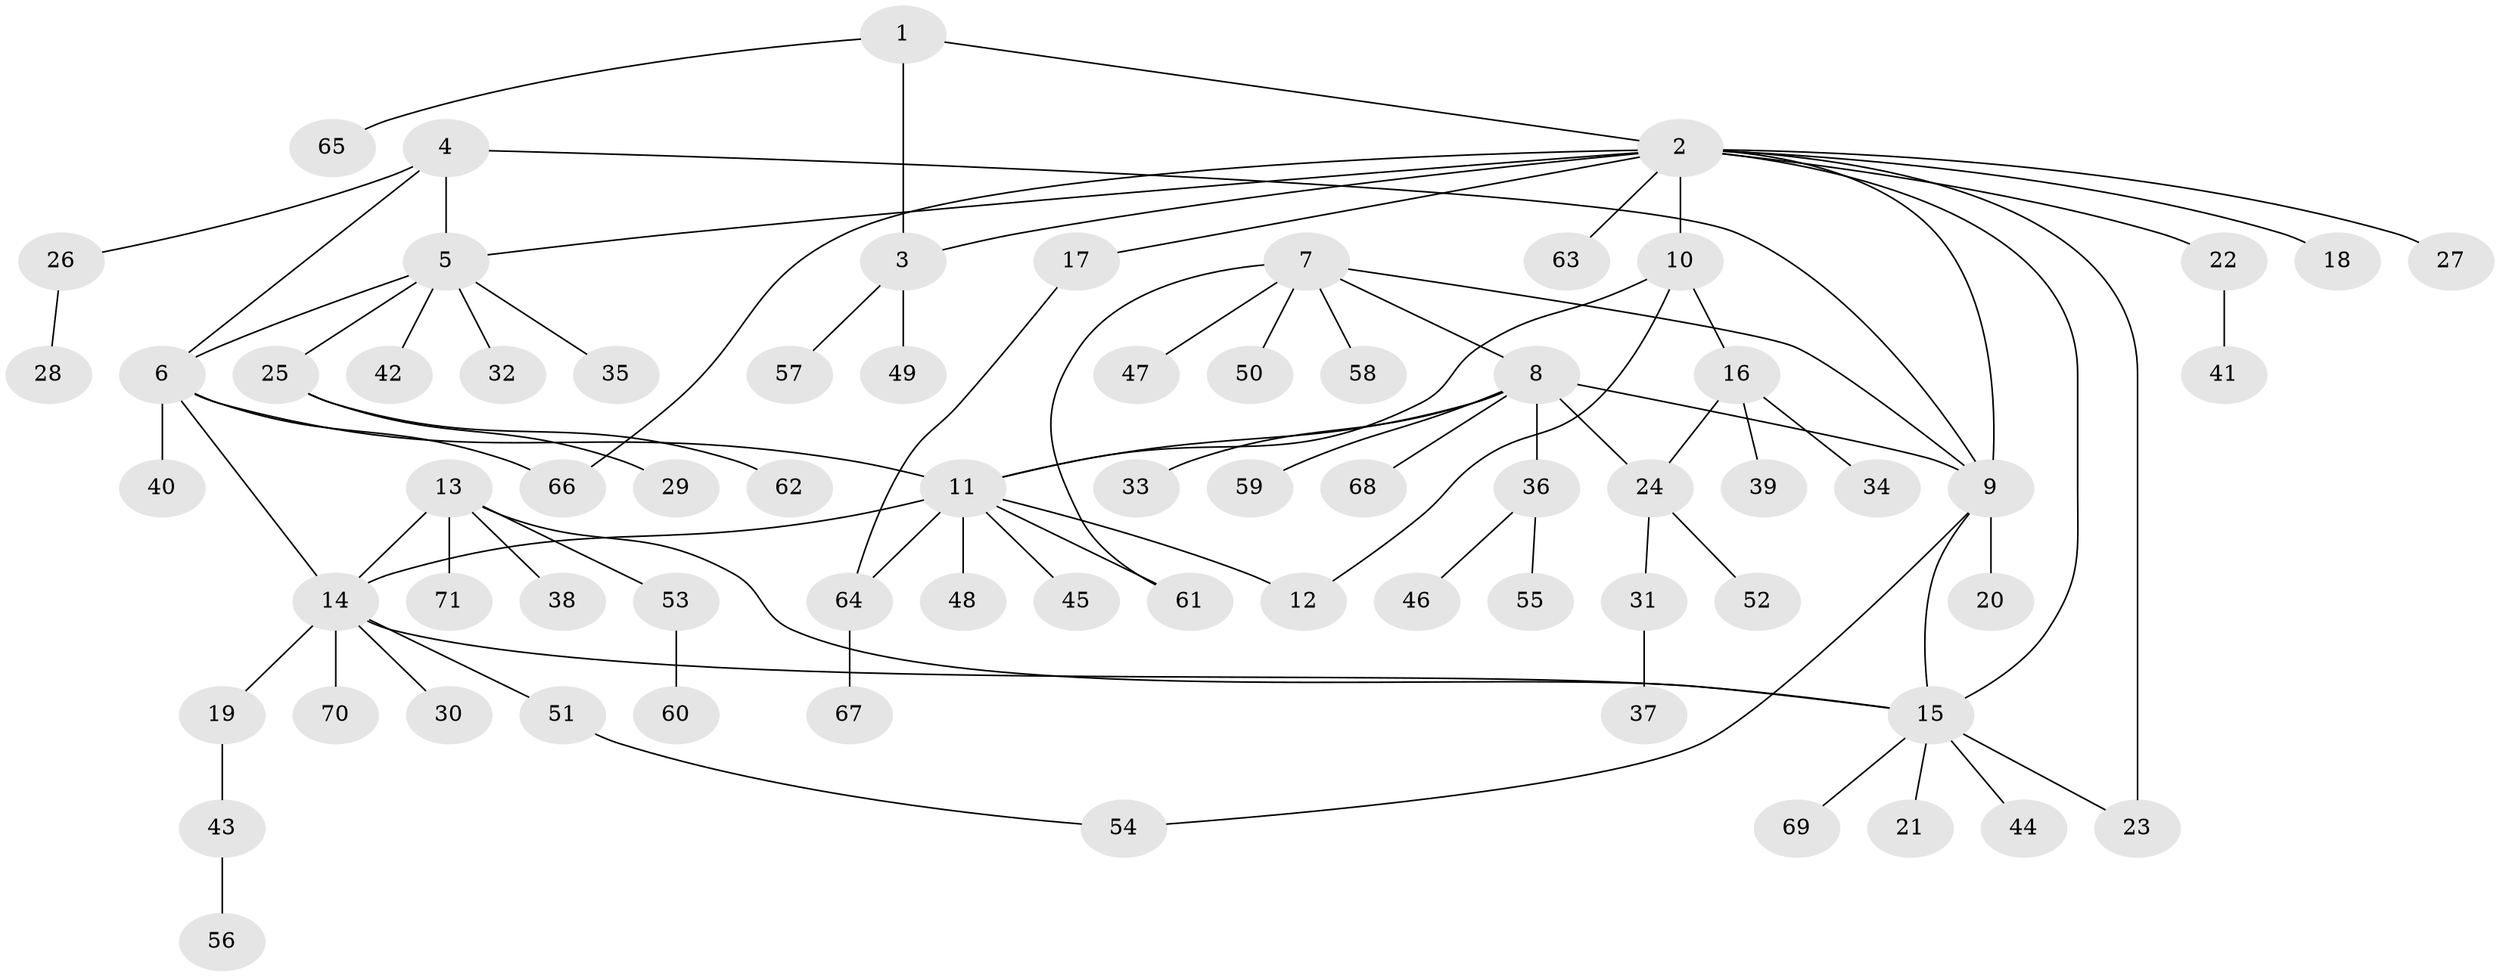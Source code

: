 // Generated by graph-tools (version 1.1) at 2025/50/03/09/25 03:50:38]
// undirected, 71 vertices, 87 edges
graph export_dot {
graph [start="1"]
  node [color=gray90,style=filled];
  1;
  2;
  3;
  4;
  5;
  6;
  7;
  8;
  9;
  10;
  11;
  12;
  13;
  14;
  15;
  16;
  17;
  18;
  19;
  20;
  21;
  22;
  23;
  24;
  25;
  26;
  27;
  28;
  29;
  30;
  31;
  32;
  33;
  34;
  35;
  36;
  37;
  38;
  39;
  40;
  41;
  42;
  43;
  44;
  45;
  46;
  47;
  48;
  49;
  50;
  51;
  52;
  53;
  54;
  55;
  56;
  57;
  58;
  59;
  60;
  61;
  62;
  63;
  64;
  65;
  66;
  67;
  68;
  69;
  70;
  71;
  1 -- 2;
  1 -- 3;
  1 -- 65;
  2 -- 3;
  2 -- 5;
  2 -- 9;
  2 -- 10;
  2 -- 15;
  2 -- 17;
  2 -- 18;
  2 -- 22;
  2 -- 23;
  2 -- 27;
  2 -- 63;
  2 -- 66;
  3 -- 49;
  3 -- 57;
  4 -- 5;
  4 -- 6;
  4 -- 9;
  4 -- 26;
  5 -- 6;
  5 -- 25;
  5 -- 32;
  5 -- 35;
  5 -- 42;
  6 -- 11;
  6 -- 14;
  6 -- 40;
  6 -- 66;
  7 -- 8;
  7 -- 9;
  7 -- 47;
  7 -- 50;
  7 -- 58;
  7 -- 61;
  8 -- 9;
  8 -- 11;
  8 -- 24;
  8 -- 33;
  8 -- 36;
  8 -- 59;
  8 -- 68;
  9 -- 15;
  9 -- 20;
  9 -- 54;
  10 -- 11;
  10 -- 12;
  10 -- 16;
  11 -- 12;
  11 -- 14;
  11 -- 45;
  11 -- 48;
  11 -- 61;
  11 -- 64;
  13 -- 14;
  13 -- 15;
  13 -- 38;
  13 -- 53;
  13 -- 71;
  14 -- 15;
  14 -- 19;
  14 -- 30;
  14 -- 51;
  14 -- 70;
  15 -- 21;
  15 -- 23;
  15 -- 44;
  15 -- 69;
  16 -- 24;
  16 -- 34;
  16 -- 39;
  17 -- 64;
  19 -- 43;
  22 -- 41;
  24 -- 31;
  24 -- 52;
  25 -- 29;
  25 -- 62;
  26 -- 28;
  31 -- 37;
  36 -- 46;
  36 -- 55;
  43 -- 56;
  51 -- 54;
  53 -- 60;
  64 -- 67;
}
